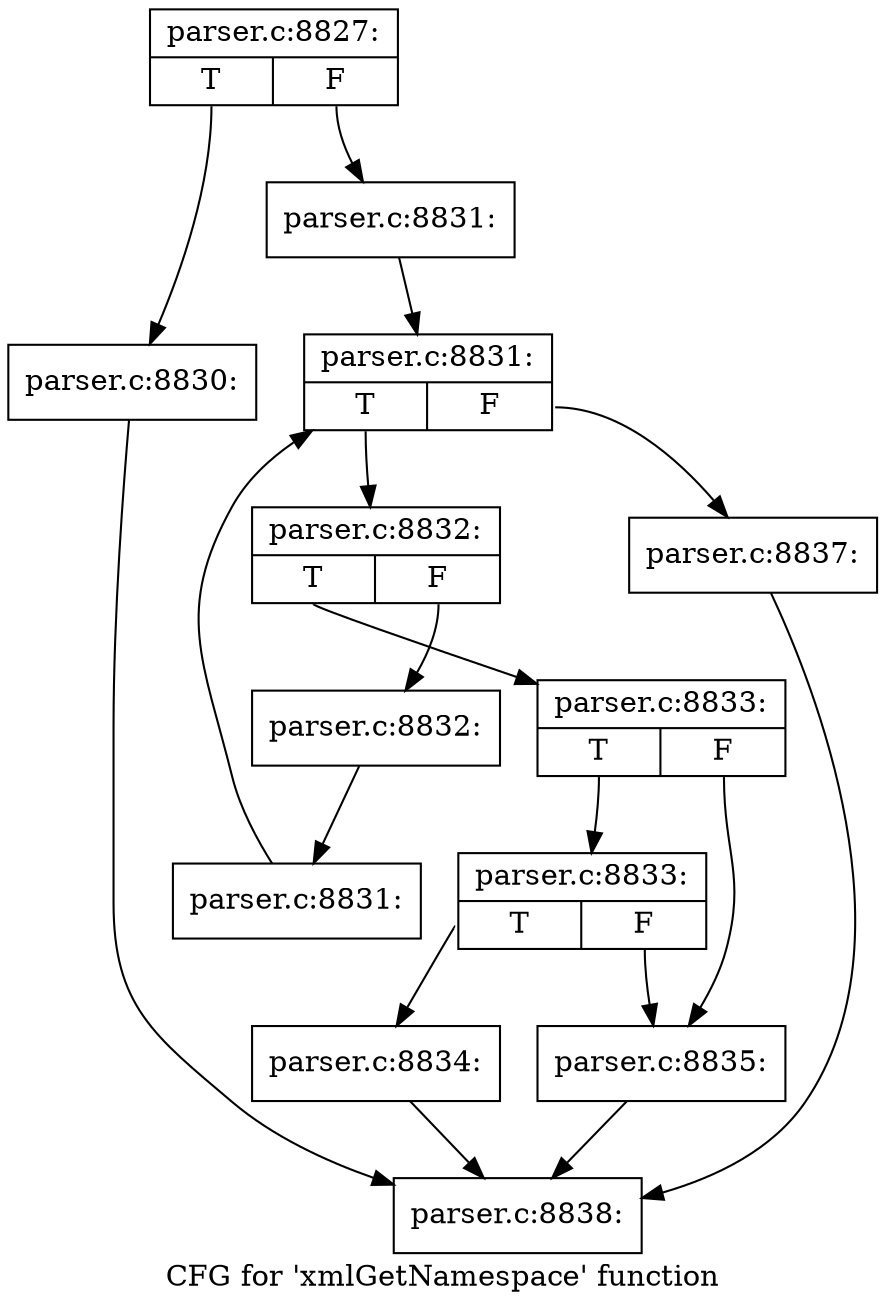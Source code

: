 digraph "CFG for 'xmlGetNamespace' function" {
	label="CFG for 'xmlGetNamespace' function";

	Node0x63b1ee0 [shape=record,label="{parser.c:8827:|{<s0>T|<s1>F}}"];
	Node0x63b1ee0:s0 -> Node0x63b2460;
	Node0x63b1ee0:s1 -> Node0x63ce570;
	Node0x63b2460 [shape=record,label="{parser.c:8830:}"];
	Node0x63b2460 -> Node0x63cdb50;
	Node0x63ce570 [shape=record,label="{parser.c:8831:}"];
	Node0x63ce570 -> Node0x63cf000;
	Node0x63cf000 [shape=record,label="{parser.c:8831:|{<s0>T|<s1>F}}"];
	Node0x63cf000:s0 -> Node0x63cf2e0;
	Node0x63cf000:s1 -> Node0x63cebf0;
	Node0x63cf2e0 [shape=record,label="{parser.c:8832:|{<s0>T|<s1>F}}"];
	Node0x63cf2e0:s0 -> Node0x63cf5b0;
	Node0x63cf2e0:s1 -> Node0x63cf600;
	Node0x63cf5b0 [shape=record,label="{parser.c:8833:|{<s0>T|<s1>F}}"];
	Node0x63cf5b0:s0 -> Node0x63cfcf0;
	Node0x63cf5b0:s1 -> Node0x63cfca0;
	Node0x63cfcf0 [shape=record,label="{parser.c:8833:|{<s0>T|<s1>F}}"];
	Node0x63cfcf0:s0 -> Node0x63cfc50;
	Node0x63cfcf0:s1 -> Node0x63cfca0;
	Node0x63cfc50 [shape=record,label="{parser.c:8834:}"];
	Node0x63cfc50 -> Node0x63cdb50;
	Node0x63cfca0 [shape=record,label="{parser.c:8835:}"];
	Node0x63cfca0 -> Node0x63cdb50;
	Node0x63cf600 [shape=record,label="{parser.c:8832:}"];
	Node0x63cf600 -> Node0x63cf250;
	Node0x63cf250 [shape=record,label="{parser.c:8831:}"];
	Node0x63cf250 -> Node0x63cf000;
	Node0x63cebf0 [shape=record,label="{parser.c:8837:}"];
	Node0x63cebf0 -> Node0x63cdb50;
	Node0x63cdb50 [shape=record,label="{parser.c:8838:}"];
}
